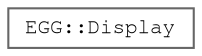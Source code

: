 digraph "Graphical Class Hierarchy"
{
 // LATEX_PDF_SIZE
  bgcolor="transparent";
  edge [fontname=FreeMono,fontsize=10,labelfontname=FreeMono,labelfontsize=10];
  node [fontname=FreeMono,fontsize=10,shape=box,height=0.2,width=0.4];
  rankdir="LR";
  Node0 [label="EGG::Display",height=0.2,width=0.4,color="grey40", fillcolor="white", style="filled",URL="$class_e_g_g_1_1_display.html",tooltip=" "];
}
